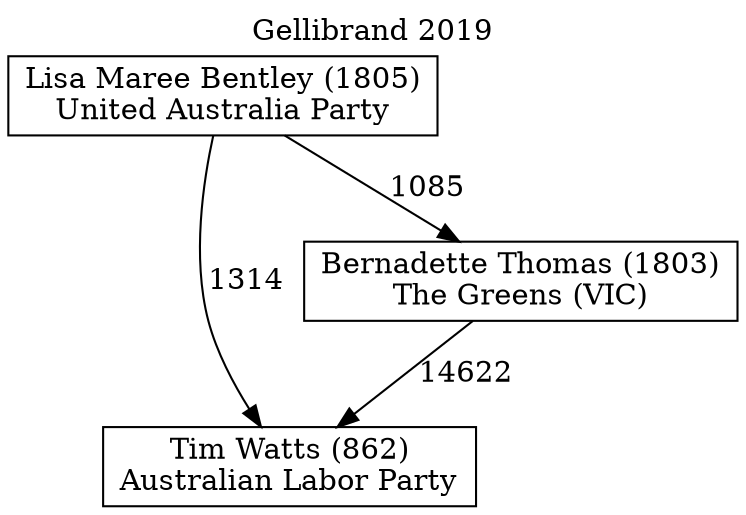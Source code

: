 // House preference flow
digraph "Tim Watts (862)_Gellibrand_2019" {
	graph [label="Gellibrand 2019" labelloc=t mclimit=10]
	node [shape=box]
	"Tim Watts (862)" [label="Tim Watts (862)
Australian Labor Party"]
	"Bernadette Thomas (1803)" [label="Bernadette Thomas (1803)
The Greens (VIC)"]
	"Lisa Maree Bentley (1805)" [label="Lisa Maree Bentley (1805)
United Australia Party"]
	"Bernadette Thomas (1803)" -> "Tim Watts (862)" [label=14622]
	"Lisa Maree Bentley (1805)" -> "Bernadette Thomas (1803)" [label=1085]
	"Lisa Maree Bentley (1805)" -> "Tim Watts (862)" [label=1314]
}
